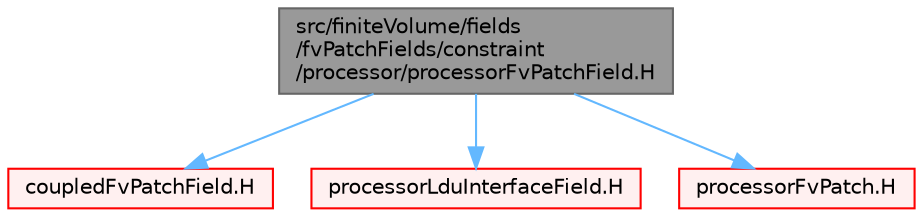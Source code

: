 digraph "src/finiteVolume/fields/fvPatchFields/constraint/processor/processorFvPatchField.H"
{
 // LATEX_PDF_SIZE
  bgcolor="transparent";
  edge [fontname=Helvetica,fontsize=10,labelfontname=Helvetica,labelfontsize=10];
  node [fontname=Helvetica,fontsize=10,shape=box,height=0.2,width=0.4];
  Node1 [id="Node000001",label="src/finiteVolume/fields\l/fvPatchFields/constraint\l/processor/processorFvPatchField.H",height=0.2,width=0.4,color="gray40", fillcolor="grey60", style="filled", fontcolor="black",tooltip=" "];
  Node1 -> Node2 [id="edge1_Node000001_Node000002",color="steelblue1",style="solid",tooltip=" "];
  Node2 [id="Node000002",label="coupledFvPatchField.H",height=0.2,width=0.4,color="red", fillcolor="#FFF0F0", style="filled",URL="$coupledFvPatchField_8H.html",tooltip=" "];
  Node1 -> Node278 [id="edge2_Node000001_Node000278",color="steelblue1",style="solid",tooltip=" "];
  Node278 [id="Node000278",label="processorLduInterfaceField.H",height=0.2,width=0.4,color="red", fillcolor="#FFF0F0", style="filled",URL="$processorLduInterfaceField_8H.html",tooltip=" "];
  Node1 -> Node279 [id="edge3_Node000001_Node000279",color="steelblue1",style="solid",tooltip=" "];
  Node279 [id="Node000279",label="processorFvPatch.H",height=0.2,width=0.4,color="red", fillcolor="#FFF0F0", style="filled",URL="$processorFvPatch_8H.html",tooltip=" "];
}
